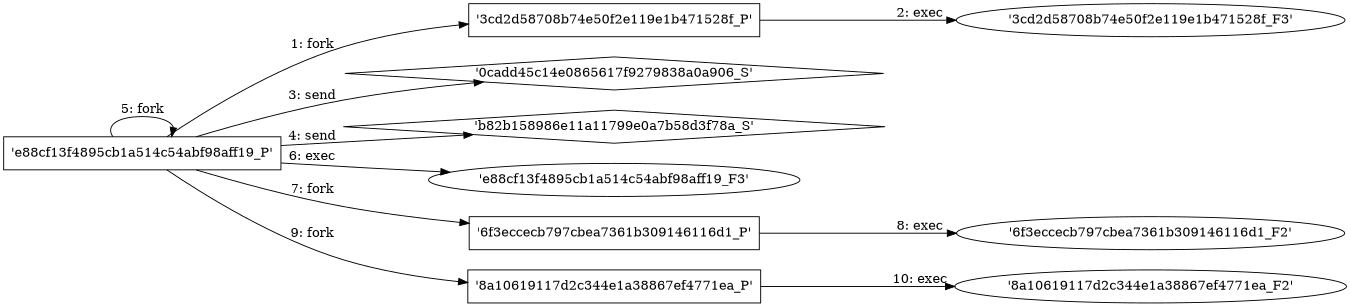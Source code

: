 digraph "D:\Learning\Paper\apt\基于CTI的攻击预警\Dataset\攻击图\ASGfromALLCTI\Threat Roundup for April 22 to April 29.dot" {
rankdir="LR"
size="9"
fixedsize="false"
splines="true"
nodesep=0.3
ranksep=0
fontsize=10
overlap="scalexy"
engine= "neato"
	"'e88cf13f4895cb1a514c54abf98aff19_P'" [node_type=Process shape=box]
	"'3cd2d58708b74e50f2e119e1b471528f_P'" [node_type=Process shape=box]
	"'e88cf13f4895cb1a514c54abf98aff19_P'" -> "'3cd2d58708b74e50f2e119e1b471528f_P'" [label="1: fork"]
	"'3cd2d58708b74e50f2e119e1b471528f_P'" [node_type=Process shape=box]
	"'3cd2d58708b74e50f2e119e1b471528f_F3'" [node_type=File shape=ellipse]
	"'3cd2d58708b74e50f2e119e1b471528f_P'" -> "'3cd2d58708b74e50f2e119e1b471528f_F3'" [label="2: exec"]
	"'0cadd45c14e0865617f9279838a0a906_S'" [node_type=Socket shape=diamond]
	"'e88cf13f4895cb1a514c54abf98aff19_P'" [node_type=Process shape=box]
	"'e88cf13f4895cb1a514c54abf98aff19_P'" -> "'0cadd45c14e0865617f9279838a0a906_S'" [label="3: send"]
	"'b82b158986e11a11799e0a7b58d3f78a_S'" [node_type=Socket shape=diamond]
	"'e88cf13f4895cb1a514c54abf98aff19_P'" [node_type=Process shape=box]
	"'e88cf13f4895cb1a514c54abf98aff19_P'" -> "'b82b158986e11a11799e0a7b58d3f78a_S'" [label="4: send"]
	"'e88cf13f4895cb1a514c54abf98aff19_P'" [node_type=Process shape=box]
	"'e88cf13f4895cb1a514c54abf98aff19_P'" [node_type=Process shape=box]
	"'e88cf13f4895cb1a514c54abf98aff19_P'" -> "'e88cf13f4895cb1a514c54abf98aff19_P'" [label="5: fork"]
	"'e88cf13f4895cb1a514c54abf98aff19_P'" [node_type=Process shape=box]
	"'e88cf13f4895cb1a514c54abf98aff19_F3'" [node_type=File shape=ellipse]
	"'e88cf13f4895cb1a514c54abf98aff19_P'" -> "'e88cf13f4895cb1a514c54abf98aff19_F3'" [label="6: exec"]
	"'e88cf13f4895cb1a514c54abf98aff19_P'" [node_type=Process shape=box]
	"'6f3eccecb797cbea7361b309146116d1_P'" [node_type=Process shape=box]
	"'e88cf13f4895cb1a514c54abf98aff19_P'" -> "'6f3eccecb797cbea7361b309146116d1_P'" [label="7: fork"]
	"'6f3eccecb797cbea7361b309146116d1_P'" [node_type=Process shape=box]
	"'6f3eccecb797cbea7361b309146116d1_F2'" [node_type=File shape=ellipse]
	"'6f3eccecb797cbea7361b309146116d1_P'" -> "'6f3eccecb797cbea7361b309146116d1_F2'" [label="8: exec"]
	"'e88cf13f4895cb1a514c54abf98aff19_P'" [node_type=Process shape=box]
	"'8a10619117d2c344e1a38867ef4771ea_P'" [node_type=Process shape=box]
	"'e88cf13f4895cb1a514c54abf98aff19_P'" -> "'8a10619117d2c344e1a38867ef4771ea_P'" [label="9: fork"]
	"'8a10619117d2c344e1a38867ef4771ea_P'" [node_type=Process shape=box]
	"'8a10619117d2c344e1a38867ef4771ea_F2'" [node_type=File shape=ellipse]
	"'8a10619117d2c344e1a38867ef4771ea_P'" -> "'8a10619117d2c344e1a38867ef4771ea_F2'" [label="10: exec"]
}
